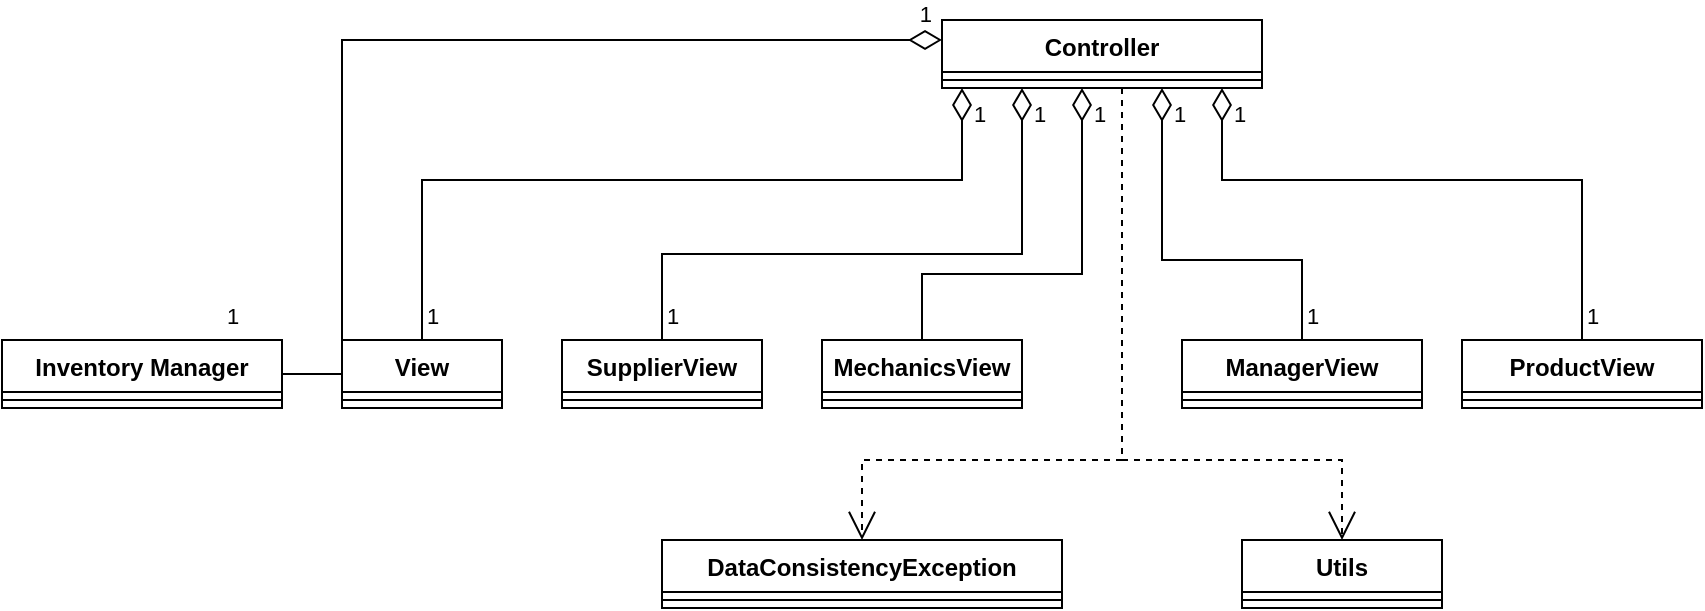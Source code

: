 <mxfile version="24.2.1" type="device">
  <diagram name="Página-1" id="ENjqg0FtBA0FD3kKvyW1">
    <mxGraphModel dx="2501" dy="746" grid="1" gridSize="10" guides="1" tooltips="1" connect="1" arrows="1" fold="1" page="1" pageScale="1" pageWidth="827" pageHeight="1169" math="0" shadow="0">
      <root>
        <mxCell id="0" />
        <mxCell id="1" parent="0" />
        <mxCell id="0BRwpnINsE2u6eXikzCQ-1" value="Controller" style="swimlane;fontStyle=1;align=center;verticalAlign=top;childLayout=stackLayout;horizontal=1;startSize=26;horizontalStack=0;resizeParent=1;resizeLast=0;collapsible=1;marginBottom=0;rounded=0;shadow=0;strokeWidth=1;" parent="1" vertex="1">
          <mxGeometry x="40" y="140" width="160" height="34" as="geometry">
            <mxRectangle x="220" y="120" width="160" height="26" as="alternateBounds" />
          </mxGeometry>
        </mxCell>
        <mxCell id="0BRwpnINsE2u6eXikzCQ-2" value="" style="line;html=1;strokeWidth=1;align=left;verticalAlign=middle;spacingTop=-1;spacingLeft=3;spacingRight=3;rotatable=0;labelPosition=right;points=[];portConstraint=eastwest;" parent="0BRwpnINsE2u6eXikzCQ-1" vertex="1">
          <mxGeometry y="26" width="160" height="8" as="geometry" />
        </mxCell>
        <mxCell id="0BRwpnINsE2u6eXikzCQ-3" value="Inventory Manager" style="swimlane;fontStyle=1;align=center;verticalAlign=top;childLayout=stackLayout;horizontal=1;startSize=26;horizontalStack=0;resizeParent=1;resizeLast=0;collapsible=1;marginBottom=0;rounded=0;shadow=0;strokeWidth=1;" parent="1" vertex="1">
          <mxGeometry x="-430" y="300" width="140" height="34" as="geometry">
            <mxRectangle x="508" y="120" width="160" height="26" as="alternateBounds" />
          </mxGeometry>
        </mxCell>
        <mxCell id="0BRwpnINsE2u6eXikzCQ-5" value="" style="line;html=1;strokeWidth=1;align=left;verticalAlign=middle;spacingTop=-1;spacingLeft=3;spacingRight=3;rotatable=0;labelPosition=right;points=[];portConstraint=eastwest;" parent="0BRwpnINsE2u6eXikzCQ-3" vertex="1">
          <mxGeometry y="26" width="140" height="8" as="geometry" />
        </mxCell>
        <mxCell id="0BRwpnINsE2u6eXikzCQ-24" value="View" style="swimlane;fontStyle=1;align=center;verticalAlign=top;childLayout=stackLayout;horizontal=1;startSize=26;horizontalStack=0;resizeParent=1;resizeLast=0;collapsible=1;marginBottom=0;rounded=0;shadow=0;strokeWidth=1;" parent="1" vertex="1">
          <mxGeometry x="-260" y="300" width="80" height="34" as="geometry">
            <mxRectangle x="508" y="120" width="160" height="26" as="alternateBounds" />
          </mxGeometry>
        </mxCell>
        <mxCell id="0BRwpnINsE2u6eXikzCQ-25" value="" style="line;html=1;strokeWidth=1;align=left;verticalAlign=middle;spacingTop=-1;spacingLeft=3;spacingRight=3;rotatable=0;labelPosition=right;points=[];portConstraint=eastwest;" parent="0BRwpnINsE2u6eXikzCQ-24" vertex="1">
          <mxGeometry y="26" width="80" height="8" as="geometry" />
        </mxCell>
        <mxCell id="0BRwpnINsE2u6eXikzCQ-26" value="SupplierView" style="swimlane;fontStyle=1;align=center;verticalAlign=top;childLayout=stackLayout;horizontal=1;startSize=26;horizontalStack=0;resizeParent=1;resizeLast=0;collapsible=1;marginBottom=0;rounded=0;shadow=0;strokeWidth=1;" parent="1" vertex="1">
          <mxGeometry x="-150" y="300" width="100" height="34" as="geometry">
            <mxRectangle x="508" y="120" width="160" height="26" as="alternateBounds" />
          </mxGeometry>
        </mxCell>
        <mxCell id="0BRwpnINsE2u6eXikzCQ-27" value="" style="line;html=1;strokeWidth=1;align=left;verticalAlign=middle;spacingTop=-1;spacingLeft=3;spacingRight=3;rotatable=0;labelPosition=right;points=[];portConstraint=eastwest;" parent="0BRwpnINsE2u6eXikzCQ-26" vertex="1">
          <mxGeometry y="26" width="100" height="8" as="geometry" />
        </mxCell>
        <mxCell id="0BRwpnINsE2u6eXikzCQ-28" value="ProductView" style="swimlane;fontStyle=1;align=center;verticalAlign=top;childLayout=stackLayout;horizontal=1;startSize=26;horizontalStack=0;resizeParent=1;resizeLast=0;collapsible=1;marginBottom=0;rounded=0;shadow=0;strokeWidth=1;" parent="1" vertex="1">
          <mxGeometry x="300" y="300" width="120" height="34" as="geometry">
            <mxRectangle x="508" y="120" width="160" height="26" as="alternateBounds" />
          </mxGeometry>
        </mxCell>
        <mxCell id="0BRwpnINsE2u6eXikzCQ-29" value="" style="line;html=1;strokeWidth=1;align=left;verticalAlign=middle;spacingTop=-1;spacingLeft=3;spacingRight=3;rotatable=0;labelPosition=right;points=[];portConstraint=eastwest;" parent="0BRwpnINsE2u6eXikzCQ-28" vertex="1">
          <mxGeometry y="26" width="120" height="8" as="geometry" />
        </mxCell>
        <mxCell id="0BRwpnINsE2u6eXikzCQ-30" value="ManagerView" style="swimlane;fontStyle=1;align=center;verticalAlign=top;childLayout=stackLayout;horizontal=1;startSize=26;horizontalStack=0;resizeParent=1;resizeLast=0;collapsible=1;marginBottom=0;rounded=0;shadow=0;strokeWidth=1;" parent="1" vertex="1">
          <mxGeometry x="160" y="300" width="120" height="34" as="geometry">
            <mxRectangle x="508" y="120" width="160" height="26" as="alternateBounds" />
          </mxGeometry>
        </mxCell>
        <mxCell id="0BRwpnINsE2u6eXikzCQ-31" value="" style="line;html=1;strokeWidth=1;align=left;verticalAlign=middle;spacingTop=-1;spacingLeft=3;spacingRight=3;rotatable=0;labelPosition=right;points=[];portConstraint=eastwest;" parent="0BRwpnINsE2u6eXikzCQ-30" vertex="1">
          <mxGeometry y="26" width="120" height="8" as="geometry" />
        </mxCell>
        <mxCell id="0BRwpnINsE2u6eXikzCQ-32" value="1" style="endArrow=none;html=1;endSize=12;startArrow=diamondThin;startSize=14;startFill=0;edgeStyle=orthogonalEdgeStyle;align=left;verticalAlign=top;rounded=0;endFill=0;entryX=0.5;entryY=0;entryDx=0;entryDy=0;spacingLeft=0;spacingBottom=0;spacing=6;" parent="1" source="0BRwpnINsE2u6eXikzCQ-1" target="0BRwpnINsE2u6eXikzCQ-24" edge="1">
          <mxGeometry x="-1" y="-4" relative="1" as="geometry">
            <mxPoint x="50" y="167" as="sourcePoint" />
            <mxPoint x="-220" y="350" as="targetPoint" />
            <Array as="points">
              <mxPoint x="50" y="220" />
              <mxPoint x="-220" y="220" />
            </Array>
            <mxPoint x="4" y="-4" as="offset" />
          </mxGeometry>
        </mxCell>
        <mxCell id="0BRwpnINsE2u6eXikzCQ-34" value="1" style="endArrow=none;html=1;endSize=12;startArrow=diamondThin;startSize=14;startFill=0;edgeStyle=orthogonalEdgeStyle;align=left;verticalAlign=top;rounded=0;endFill=0;entryX=0.5;entryY=0;entryDx=0;entryDy=0;horizontal=1;spacingLeft=0;spacingRight=0;spacing=6;" parent="1" source="0BRwpnINsE2u6eXikzCQ-1" target="0BRwpnINsE2u6eXikzCQ-26" edge="1">
          <mxGeometry x="-1" y="-4" relative="1" as="geometry">
            <mxPoint x="50" y="180" as="sourcePoint" />
            <mxPoint x="-60" y="350" as="targetPoint" />
            <Array as="points">
              <mxPoint x="80" y="257" />
              <mxPoint x="-100" y="257" />
            </Array>
            <mxPoint x="4" y="-4" as="offset" />
          </mxGeometry>
        </mxCell>
        <mxCell id="0BRwpnINsE2u6eXikzCQ-35" value="Utils&#xa;" style="swimlane;fontStyle=1;align=center;verticalAlign=top;childLayout=stackLayout;horizontal=1;startSize=26;horizontalStack=0;resizeParent=1;resizeLast=0;collapsible=1;marginBottom=0;rounded=0;shadow=0;strokeWidth=1;" parent="1" vertex="1">
          <mxGeometry x="190" y="400" width="100" height="34" as="geometry">
            <mxRectangle x="508" y="120" width="160" height="26" as="alternateBounds" />
          </mxGeometry>
        </mxCell>
        <mxCell id="0BRwpnINsE2u6eXikzCQ-36" value="" style="line;html=1;strokeWidth=1;align=left;verticalAlign=middle;spacingTop=-1;spacingLeft=3;spacingRight=3;rotatable=0;labelPosition=right;points=[];portConstraint=eastwest;" parent="0BRwpnINsE2u6eXikzCQ-35" vertex="1">
          <mxGeometry y="26" width="100" height="8" as="geometry" />
        </mxCell>
        <mxCell id="0BRwpnINsE2u6eXikzCQ-38" value="" style="endArrow=open;endSize=12;dashed=1;html=1;rounded=0;entryX=0.5;entryY=0;entryDx=0;entryDy=0;" parent="1" target="0BRwpnINsE2u6eXikzCQ-35" edge="1">
          <mxGeometry width="160" relative="1" as="geometry">
            <mxPoint x="130" y="174" as="sourcePoint" />
            <mxPoint x="120" y="440" as="targetPoint" />
            <Array as="points">
              <mxPoint x="130" y="360" />
              <mxPoint x="240" y="360" />
            </Array>
          </mxGeometry>
        </mxCell>
        <mxCell id="0BRwpnINsE2u6eXikzCQ-39" value="" style="endArrow=open;endSize=12;dashed=1;html=1;rounded=0;" parent="1" target="0BRwpnINsE2u6eXikzCQ-40" edge="1">
          <mxGeometry width="160" relative="1" as="geometry">
            <mxPoint x="130" y="360" as="sourcePoint" />
            <mxPoint y="420" as="targetPoint" />
            <Array as="points">
              <mxPoint y="360" />
            </Array>
          </mxGeometry>
        </mxCell>
        <mxCell id="0BRwpnINsE2u6eXikzCQ-40" value="DataConsistencyException" style="swimlane;fontStyle=1;align=center;verticalAlign=top;childLayout=stackLayout;horizontal=1;startSize=26;horizontalStack=0;resizeParent=1;resizeLast=0;collapsible=1;marginBottom=0;rounded=0;shadow=0;strokeWidth=1;" parent="1" vertex="1">
          <mxGeometry x="-100" y="400" width="200" height="34" as="geometry">
            <mxRectangle x="508" y="120" width="160" height="26" as="alternateBounds" />
          </mxGeometry>
        </mxCell>
        <mxCell id="0BRwpnINsE2u6eXikzCQ-41" value="" style="line;html=1;strokeWidth=1;align=left;verticalAlign=middle;spacingTop=-1;spacingLeft=3;spacingRight=3;rotatable=0;labelPosition=right;points=[];portConstraint=eastwest;" parent="0BRwpnINsE2u6eXikzCQ-40" vertex="1">
          <mxGeometry y="26" width="200" height="8" as="geometry" />
        </mxCell>
        <mxCell id="0BRwpnINsE2u6eXikzCQ-46" value="1" style="endArrow=none;html=1;endSize=12;startArrow=diamondThin;startSize=14;startFill=0;edgeStyle=orthogonalEdgeStyle;align=left;verticalAlign=top;rounded=0;endFill=0;horizontal=1;spacingLeft=0;spacingRight=0;spacing=6;" parent="1" source="0BRwpnINsE2u6eXikzCQ-1" target="0BRwpnINsE2u6eXikzCQ-30" edge="1">
          <mxGeometry x="-1" y="-4" relative="1" as="geometry">
            <mxPoint x="130" y="190" as="sourcePoint" />
            <mxPoint x="250" y="300" as="targetPoint" />
            <Array as="points">
              <mxPoint x="150" y="260" />
              <mxPoint x="220" y="260" />
            </Array>
            <mxPoint x="4" y="-4" as="offset" />
          </mxGeometry>
        </mxCell>
        <mxCell id="0BRwpnINsE2u6eXikzCQ-47" value="1" style="endArrow=none;html=1;endSize=12;startArrow=diamondThin;startSize=14;startFill=0;edgeStyle=orthogonalEdgeStyle;align=left;verticalAlign=top;rounded=0;endFill=0;horizontal=1;spacingLeft=0;spacingRight=0;labelPosition=right;verticalLabelPosition=middle;spacing=6;" parent="1" source="0BRwpnINsE2u6eXikzCQ-1" edge="1">
          <mxGeometry x="-1" y="-4" relative="1" as="geometry">
            <mxPoint x="230" y="160" as="sourcePoint" />
            <mxPoint x="360" y="300" as="targetPoint" />
            <Array as="points">
              <mxPoint x="180" y="220" />
              <mxPoint x="360" y="220" />
            </Array>
            <mxPoint x="4" y="-4" as="offset" />
          </mxGeometry>
        </mxCell>
        <mxCell id="kQl_eWs1mKmPDeMZXghS-3" value="1" style="endArrow=none;html=1;endSize=12;startArrow=diamondThin;startSize=14;startFill=0;edgeStyle=orthogonalEdgeStyle;align=right;verticalAlign=bottom;rounded=0;endFill=0;horizontal=1;spacingLeft=0;spacingRight=0;labelPosition=right;verticalLabelPosition=middle;spacing=6;" parent="1" source="0BRwpnINsE2u6eXikzCQ-1" target="0BRwpnINsE2u6eXikzCQ-3" edge="1">
          <mxGeometry x="-1" relative="1" as="geometry">
            <mxPoint x="-220" y="70" as="sourcePoint" />
            <mxPoint x="40" y="287" as="targetPoint" />
            <Array as="points">
              <mxPoint x="-260" y="150" />
            </Array>
            <mxPoint as="offset" />
          </mxGeometry>
        </mxCell>
        <mxCell id="kQl_eWs1mKmPDeMZXghS-9" value="1" style="text;html=1;align=center;verticalAlign=middle;resizable=0;points=[];autosize=1;strokeColor=none;fillColor=none;fontSize=11;" parent="1" vertex="1">
          <mxGeometry x="350" y="273" width="30" height="30" as="geometry" />
        </mxCell>
        <mxCell id="kQl_eWs1mKmPDeMZXghS-10" value="1" style="text;html=1;align=center;verticalAlign=middle;resizable=0;points=[];autosize=1;strokeColor=none;fillColor=none;fontSize=11;" parent="1" vertex="1">
          <mxGeometry x="210" y="273" width="30" height="30" as="geometry" />
        </mxCell>
        <mxCell id="kQl_eWs1mKmPDeMZXghS-11" value="1" style="text;html=1;align=center;verticalAlign=middle;resizable=0;points=[];autosize=1;strokeColor=none;fillColor=none;fontSize=11;" parent="1" vertex="1">
          <mxGeometry x="-110" y="273" width="30" height="30" as="geometry" />
        </mxCell>
        <mxCell id="kQl_eWs1mKmPDeMZXghS-12" value="1" style="text;html=1;align=center;verticalAlign=middle;resizable=0;points=[];autosize=1;strokeColor=none;fillColor=none;fontSize=11;" parent="1" vertex="1">
          <mxGeometry x="-230" y="273" width="30" height="30" as="geometry" />
        </mxCell>
        <mxCell id="kQl_eWs1mKmPDeMZXghS-13" value="1" style="text;html=1;align=center;verticalAlign=middle;resizable=0;points=[];autosize=1;strokeColor=none;fillColor=none;fontSize=11;" parent="1" vertex="1">
          <mxGeometry x="-330" y="273" width="30" height="30" as="geometry" />
        </mxCell>
        <mxCell id="C-CHv72ALqsbdf1hH5n3-1" value="MechanicsView" style="swimlane;fontStyle=1;align=center;verticalAlign=top;childLayout=stackLayout;horizontal=1;startSize=26;horizontalStack=0;resizeParent=1;resizeLast=0;collapsible=1;marginBottom=0;rounded=0;shadow=0;strokeWidth=1;" parent="1" vertex="1">
          <mxGeometry x="-20" y="300" width="100" height="34" as="geometry">
            <mxRectangle x="508" y="120" width="160" height="26" as="alternateBounds" />
          </mxGeometry>
        </mxCell>
        <mxCell id="C-CHv72ALqsbdf1hH5n3-2" value="" style="line;html=1;strokeWidth=1;align=left;verticalAlign=middle;spacingTop=-1;spacingLeft=3;spacingRight=3;rotatable=0;labelPosition=right;points=[];portConstraint=eastwest;" parent="C-CHv72ALqsbdf1hH5n3-1" vertex="1">
          <mxGeometry y="26" width="100" height="8" as="geometry" />
        </mxCell>
        <mxCell id="C-CHv72ALqsbdf1hH5n3-4" value="1" style="endArrow=none;html=1;endSize=12;startArrow=diamondThin;startSize=14;startFill=0;edgeStyle=orthogonalEdgeStyle;align=left;verticalAlign=top;rounded=0;endFill=0;horizontal=1;spacingLeft=0;spacingRight=0;spacing=6;" parent="1" source="0BRwpnINsE2u6eXikzCQ-1" target="C-CHv72ALqsbdf1hH5n3-1" edge="1">
          <mxGeometry x="-1" y="-4" relative="1" as="geometry">
            <mxPoint x="90" y="184" as="sourcePoint" />
            <mxPoint x="-90" y="310" as="targetPoint" />
            <Array as="points">
              <mxPoint x="110" y="267" />
              <mxPoint x="30" y="267" />
            </Array>
            <mxPoint x="4" y="-4" as="offset" />
          </mxGeometry>
        </mxCell>
      </root>
    </mxGraphModel>
  </diagram>
</mxfile>
